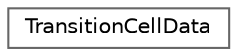 digraph "Graphical Class Hierarchy"
{
 // LATEX_PDF_SIZE
  bgcolor="transparent";
  edge [fontname=Helvetica,fontsize=10,labelfontname=Helvetica,labelfontsize=10];
  node [fontname=Helvetica,fontsize=10,shape=box,height=0.2,width=0.4];
  rankdir="LR";
  Node0 [id="Node000000",label="TransitionCellData",height=0.2,width=0.4,color="grey40", fillcolor="white", style="filled",URL="$struct_transition_cell_data.html",tooltip=" "];
}
